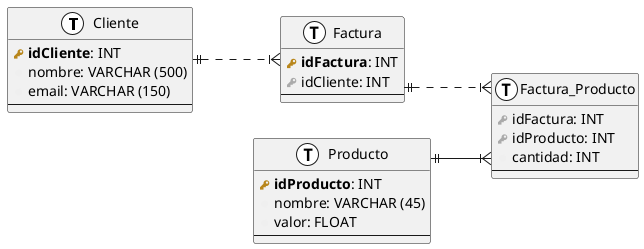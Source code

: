 @startuml name DERE
'From this guide:
' https://raphael-leger.medium.com/automatically-generating-up-to-date-database-diagrams-with-typeorm-d1279a20545e
left to right direction
skinparam linetype ortho
hide footbox

!define primary_key(x) <b><color:#b8861b><&key></color> x</b>
!define foreign_key(x) <color:#aaaaaa><&key></color> x
!define column(x) <color:#efefef><&media-record></color> x
!define table(x) entity x << (T, white) >>


table(Cliente){
  primary_key( idCliente ): INT 
  column( nombre ): VARCHAR (500)
  column( email ): VARCHAR (150)
  ---
}

table(Factura){
  primary_key( idFactura ): INT 
  foreign_key( idCliente ): INT 
  ---
}

table(Producto){
  primary_key( idProducto ): INT 
  column( nombre ): VARCHAR (45) 
  column( valor ): FLOAT
  ---
}

table(Factura_Producto){
  foreign_key( idFactura ): INT 
  foreign_key( idProducto ): INT 
  column( cantidad ): INT
  ---
}

Cliente ||..|{ Factura
Factura ||..|{ Factura_Producto
Producto ||--|{ Factura_Producto
@enduml